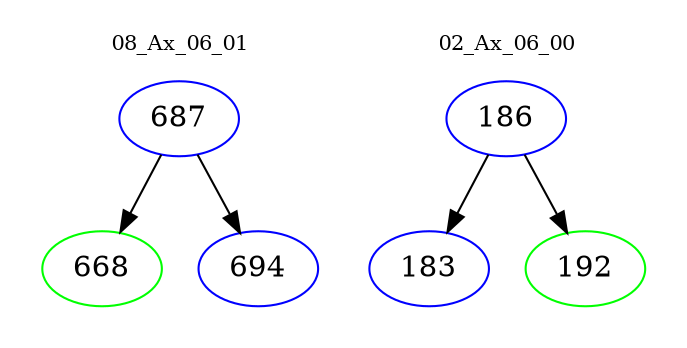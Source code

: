 digraph{
subgraph cluster_0 {
color = white
label = "08_Ax_06_01";
fontsize=10;
T0_687 [label="687", color="blue"]
T0_687 -> T0_668 [color="black"]
T0_668 [label="668", color="green"]
T0_687 -> T0_694 [color="black"]
T0_694 [label="694", color="blue"]
}
subgraph cluster_1 {
color = white
label = "02_Ax_06_00";
fontsize=10;
T1_186 [label="186", color="blue"]
T1_186 -> T1_183 [color="black"]
T1_183 [label="183", color="blue"]
T1_186 -> T1_192 [color="black"]
T1_192 [label="192", color="green"]
}
}
